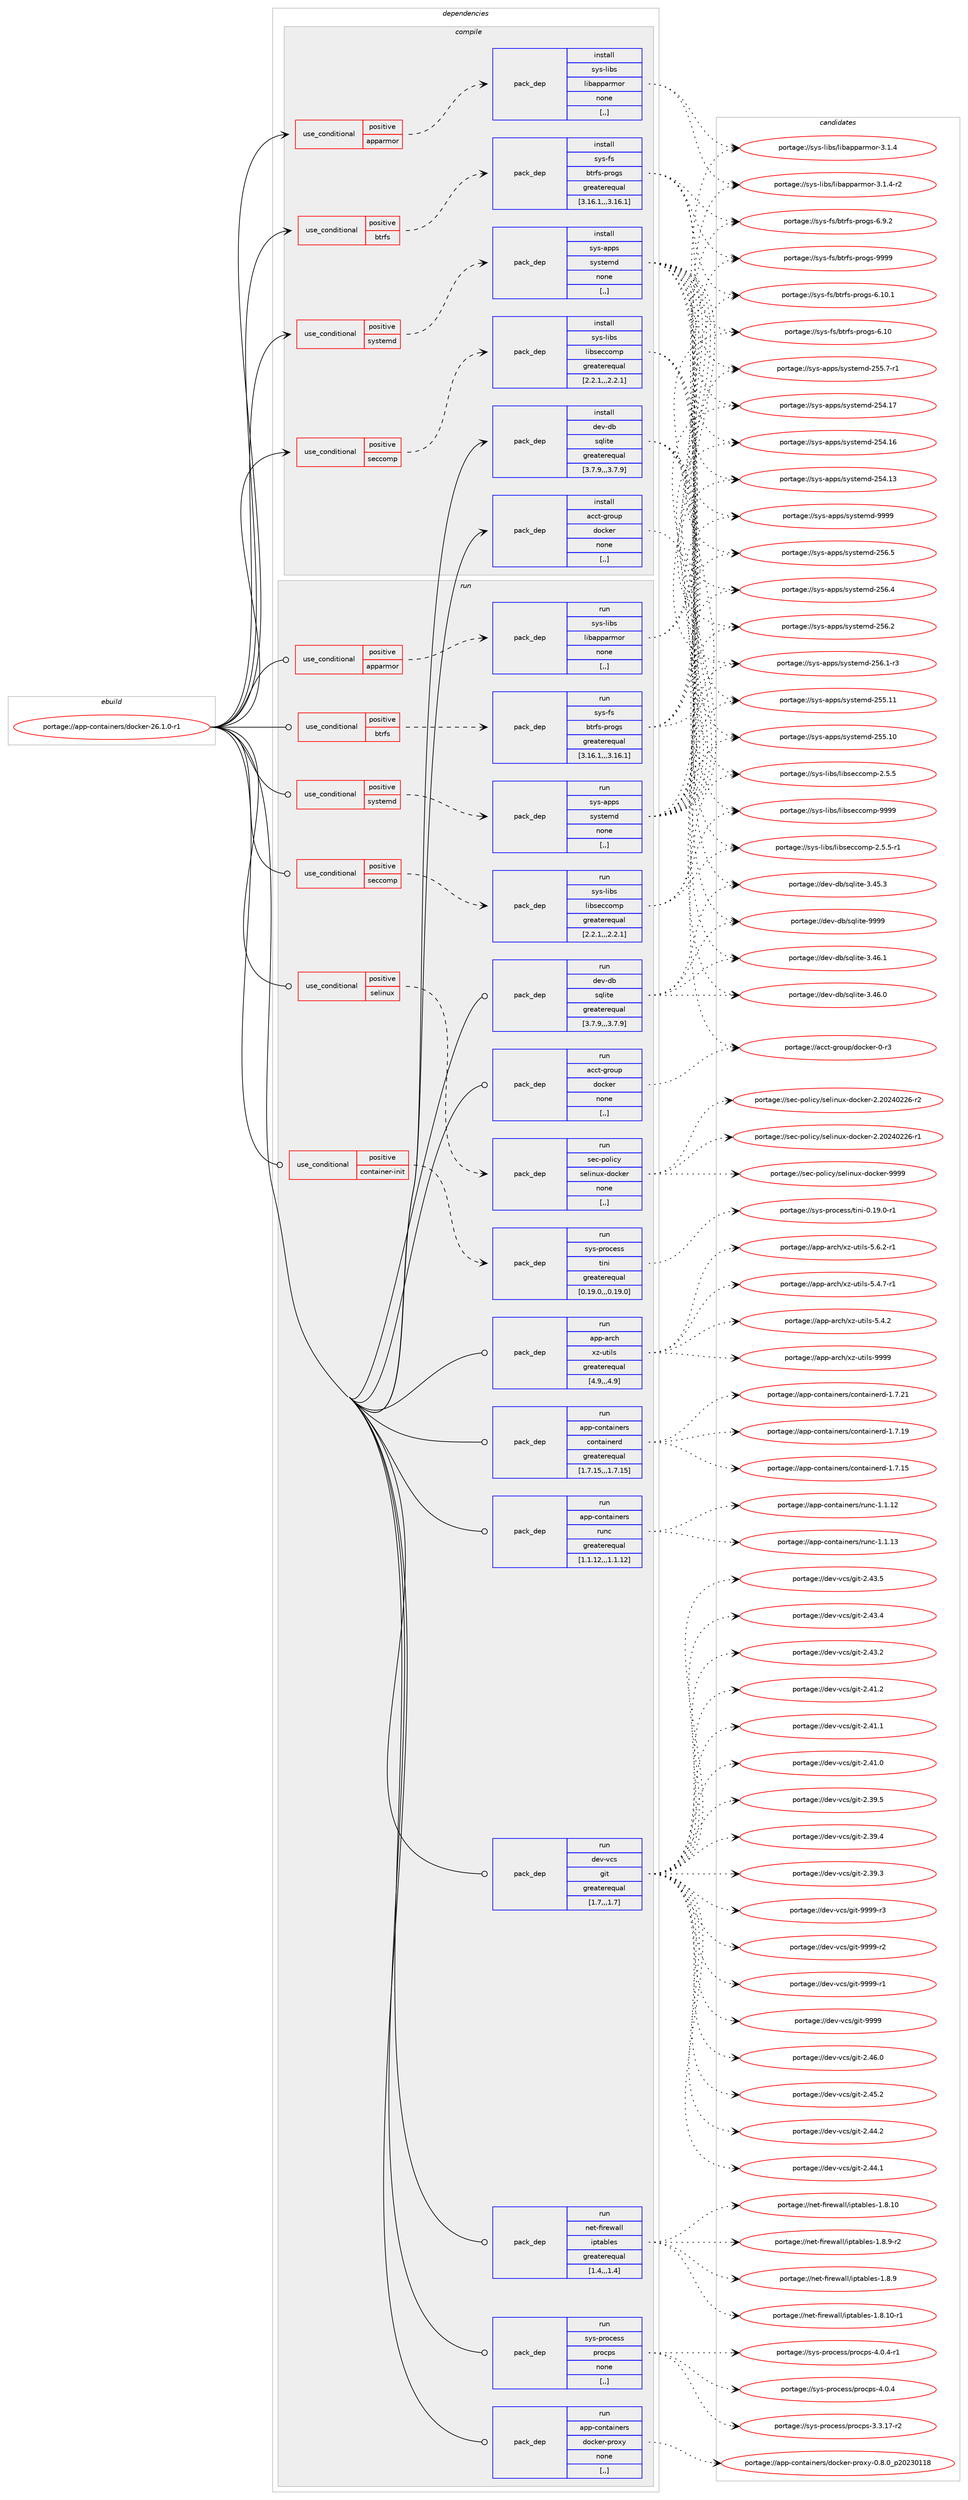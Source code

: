 digraph prolog {

# *************
# Graph options
# *************

newrank=true;
concentrate=true;
compound=true;
graph [rankdir=LR,fontname=Helvetica,fontsize=10,ranksep=1.5];#, ranksep=2.5, nodesep=0.2];
edge  [arrowhead=vee];
node  [fontname=Helvetica,fontsize=10];

# **********
# The ebuild
# **********

subgraph cluster_leftcol {
color=gray;
label=<<i>ebuild</i>>;
id [label="portage://app-containers/docker-26.1.0-r1", color=red, width=4, href="../app-containers/docker-26.1.0-r1.svg"];
}

# ****************
# The dependencies
# ****************

subgraph cluster_midcol {
color=gray;
label=<<i>dependencies</i>>;
subgraph cluster_compile {
fillcolor="#eeeeee";
style=filled;
label=<<i>compile</i>>;
subgraph cond132952 {
dependency505159 [label=<<TABLE BORDER="0" CELLBORDER="1" CELLSPACING="0" CELLPADDING="4"><TR><TD ROWSPAN="3" CELLPADDING="10">use_conditional</TD></TR><TR><TD>positive</TD></TR><TR><TD>apparmor</TD></TR></TABLE>>, shape=none, color=red];
subgraph pack368545 {
dependency505160 [label=<<TABLE BORDER="0" CELLBORDER="1" CELLSPACING="0" CELLPADDING="4" WIDTH="220"><TR><TD ROWSPAN="6" CELLPADDING="30">pack_dep</TD></TR><TR><TD WIDTH="110">install</TD></TR><TR><TD>sys-libs</TD></TR><TR><TD>libapparmor</TD></TR><TR><TD>none</TD></TR><TR><TD>[,,]</TD></TR></TABLE>>, shape=none, color=blue];
}
dependency505159:e -> dependency505160:w [weight=20,style="dashed",arrowhead="vee"];
}
id:e -> dependency505159:w [weight=20,style="solid",arrowhead="vee"];
subgraph cond132953 {
dependency505161 [label=<<TABLE BORDER="0" CELLBORDER="1" CELLSPACING="0" CELLPADDING="4"><TR><TD ROWSPAN="3" CELLPADDING="10">use_conditional</TD></TR><TR><TD>positive</TD></TR><TR><TD>btrfs</TD></TR></TABLE>>, shape=none, color=red];
subgraph pack368546 {
dependency505162 [label=<<TABLE BORDER="0" CELLBORDER="1" CELLSPACING="0" CELLPADDING="4" WIDTH="220"><TR><TD ROWSPAN="6" CELLPADDING="30">pack_dep</TD></TR><TR><TD WIDTH="110">install</TD></TR><TR><TD>sys-fs</TD></TR><TR><TD>btrfs-progs</TD></TR><TR><TD>greaterequal</TD></TR><TR><TD>[3.16.1,,,3.16.1]</TD></TR></TABLE>>, shape=none, color=blue];
}
dependency505161:e -> dependency505162:w [weight=20,style="dashed",arrowhead="vee"];
}
id:e -> dependency505161:w [weight=20,style="solid",arrowhead="vee"];
subgraph cond132954 {
dependency505163 [label=<<TABLE BORDER="0" CELLBORDER="1" CELLSPACING="0" CELLPADDING="4"><TR><TD ROWSPAN="3" CELLPADDING="10">use_conditional</TD></TR><TR><TD>positive</TD></TR><TR><TD>seccomp</TD></TR></TABLE>>, shape=none, color=red];
subgraph pack368547 {
dependency505164 [label=<<TABLE BORDER="0" CELLBORDER="1" CELLSPACING="0" CELLPADDING="4" WIDTH="220"><TR><TD ROWSPAN="6" CELLPADDING="30">pack_dep</TD></TR><TR><TD WIDTH="110">install</TD></TR><TR><TD>sys-libs</TD></TR><TR><TD>libseccomp</TD></TR><TR><TD>greaterequal</TD></TR><TR><TD>[2.2.1,,,2.2.1]</TD></TR></TABLE>>, shape=none, color=blue];
}
dependency505163:e -> dependency505164:w [weight=20,style="dashed",arrowhead="vee"];
}
id:e -> dependency505163:w [weight=20,style="solid",arrowhead="vee"];
subgraph cond132955 {
dependency505165 [label=<<TABLE BORDER="0" CELLBORDER="1" CELLSPACING="0" CELLPADDING="4"><TR><TD ROWSPAN="3" CELLPADDING="10">use_conditional</TD></TR><TR><TD>positive</TD></TR><TR><TD>systemd</TD></TR></TABLE>>, shape=none, color=red];
subgraph pack368548 {
dependency505166 [label=<<TABLE BORDER="0" CELLBORDER="1" CELLSPACING="0" CELLPADDING="4" WIDTH="220"><TR><TD ROWSPAN="6" CELLPADDING="30">pack_dep</TD></TR><TR><TD WIDTH="110">install</TD></TR><TR><TD>sys-apps</TD></TR><TR><TD>systemd</TD></TR><TR><TD>none</TD></TR><TR><TD>[,,]</TD></TR></TABLE>>, shape=none, color=blue];
}
dependency505165:e -> dependency505166:w [weight=20,style="dashed",arrowhead="vee"];
}
id:e -> dependency505165:w [weight=20,style="solid",arrowhead="vee"];
subgraph pack368549 {
dependency505167 [label=<<TABLE BORDER="0" CELLBORDER="1" CELLSPACING="0" CELLPADDING="4" WIDTH="220"><TR><TD ROWSPAN="6" CELLPADDING="30">pack_dep</TD></TR><TR><TD WIDTH="110">install</TD></TR><TR><TD>acct-group</TD></TR><TR><TD>docker</TD></TR><TR><TD>none</TD></TR><TR><TD>[,,]</TD></TR></TABLE>>, shape=none, color=blue];
}
id:e -> dependency505167:w [weight=20,style="solid",arrowhead="vee"];
subgraph pack368550 {
dependency505168 [label=<<TABLE BORDER="0" CELLBORDER="1" CELLSPACING="0" CELLPADDING="4" WIDTH="220"><TR><TD ROWSPAN="6" CELLPADDING="30">pack_dep</TD></TR><TR><TD WIDTH="110">install</TD></TR><TR><TD>dev-db</TD></TR><TR><TD>sqlite</TD></TR><TR><TD>greaterequal</TD></TR><TR><TD>[3.7.9,,,3.7.9]</TD></TR></TABLE>>, shape=none, color=blue];
}
id:e -> dependency505168:w [weight=20,style="solid",arrowhead="vee"];
}
subgraph cluster_compileandrun {
fillcolor="#eeeeee";
style=filled;
label=<<i>compile and run</i>>;
}
subgraph cluster_run {
fillcolor="#eeeeee";
style=filled;
label=<<i>run</i>>;
subgraph cond132956 {
dependency505169 [label=<<TABLE BORDER="0" CELLBORDER="1" CELLSPACING="0" CELLPADDING="4"><TR><TD ROWSPAN="3" CELLPADDING="10">use_conditional</TD></TR><TR><TD>positive</TD></TR><TR><TD>apparmor</TD></TR></TABLE>>, shape=none, color=red];
subgraph pack368551 {
dependency505170 [label=<<TABLE BORDER="0" CELLBORDER="1" CELLSPACING="0" CELLPADDING="4" WIDTH="220"><TR><TD ROWSPAN="6" CELLPADDING="30">pack_dep</TD></TR><TR><TD WIDTH="110">run</TD></TR><TR><TD>sys-libs</TD></TR><TR><TD>libapparmor</TD></TR><TR><TD>none</TD></TR><TR><TD>[,,]</TD></TR></TABLE>>, shape=none, color=blue];
}
dependency505169:e -> dependency505170:w [weight=20,style="dashed",arrowhead="vee"];
}
id:e -> dependency505169:w [weight=20,style="solid",arrowhead="odot"];
subgraph cond132957 {
dependency505171 [label=<<TABLE BORDER="0" CELLBORDER="1" CELLSPACING="0" CELLPADDING="4"><TR><TD ROWSPAN="3" CELLPADDING="10">use_conditional</TD></TR><TR><TD>positive</TD></TR><TR><TD>btrfs</TD></TR></TABLE>>, shape=none, color=red];
subgraph pack368552 {
dependency505172 [label=<<TABLE BORDER="0" CELLBORDER="1" CELLSPACING="0" CELLPADDING="4" WIDTH="220"><TR><TD ROWSPAN="6" CELLPADDING="30">pack_dep</TD></TR><TR><TD WIDTH="110">run</TD></TR><TR><TD>sys-fs</TD></TR><TR><TD>btrfs-progs</TD></TR><TR><TD>greaterequal</TD></TR><TR><TD>[3.16.1,,,3.16.1]</TD></TR></TABLE>>, shape=none, color=blue];
}
dependency505171:e -> dependency505172:w [weight=20,style="dashed",arrowhead="vee"];
}
id:e -> dependency505171:w [weight=20,style="solid",arrowhead="odot"];
subgraph cond132958 {
dependency505173 [label=<<TABLE BORDER="0" CELLBORDER="1" CELLSPACING="0" CELLPADDING="4"><TR><TD ROWSPAN="3" CELLPADDING="10">use_conditional</TD></TR><TR><TD>positive</TD></TR><TR><TD>container-init</TD></TR></TABLE>>, shape=none, color=red];
subgraph pack368553 {
dependency505174 [label=<<TABLE BORDER="0" CELLBORDER="1" CELLSPACING="0" CELLPADDING="4" WIDTH="220"><TR><TD ROWSPAN="6" CELLPADDING="30">pack_dep</TD></TR><TR><TD WIDTH="110">run</TD></TR><TR><TD>sys-process</TD></TR><TR><TD>tini</TD></TR><TR><TD>greaterequal</TD></TR><TR><TD>[0.19.0,,,0.19.0]</TD></TR></TABLE>>, shape=none, color=blue];
}
dependency505173:e -> dependency505174:w [weight=20,style="dashed",arrowhead="vee"];
}
id:e -> dependency505173:w [weight=20,style="solid",arrowhead="odot"];
subgraph cond132959 {
dependency505175 [label=<<TABLE BORDER="0" CELLBORDER="1" CELLSPACING="0" CELLPADDING="4"><TR><TD ROWSPAN="3" CELLPADDING="10">use_conditional</TD></TR><TR><TD>positive</TD></TR><TR><TD>seccomp</TD></TR></TABLE>>, shape=none, color=red];
subgraph pack368554 {
dependency505176 [label=<<TABLE BORDER="0" CELLBORDER="1" CELLSPACING="0" CELLPADDING="4" WIDTH="220"><TR><TD ROWSPAN="6" CELLPADDING="30">pack_dep</TD></TR><TR><TD WIDTH="110">run</TD></TR><TR><TD>sys-libs</TD></TR><TR><TD>libseccomp</TD></TR><TR><TD>greaterequal</TD></TR><TR><TD>[2.2.1,,,2.2.1]</TD></TR></TABLE>>, shape=none, color=blue];
}
dependency505175:e -> dependency505176:w [weight=20,style="dashed",arrowhead="vee"];
}
id:e -> dependency505175:w [weight=20,style="solid",arrowhead="odot"];
subgraph cond132960 {
dependency505177 [label=<<TABLE BORDER="0" CELLBORDER="1" CELLSPACING="0" CELLPADDING="4"><TR><TD ROWSPAN="3" CELLPADDING="10">use_conditional</TD></TR><TR><TD>positive</TD></TR><TR><TD>selinux</TD></TR></TABLE>>, shape=none, color=red];
subgraph pack368555 {
dependency505178 [label=<<TABLE BORDER="0" CELLBORDER="1" CELLSPACING="0" CELLPADDING="4" WIDTH="220"><TR><TD ROWSPAN="6" CELLPADDING="30">pack_dep</TD></TR><TR><TD WIDTH="110">run</TD></TR><TR><TD>sec-policy</TD></TR><TR><TD>selinux-docker</TD></TR><TR><TD>none</TD></TR><TR><TD>[,,]</TD></TR></TABLE>>, shape=none, color=blue];
}
dependency505177:e -> dependency505178:w [weight=20,style="dashed",arrowhead="vee"];
}
id:e -> dependency505177:w [weight=20,style="solid",arrowhead="odot"];
subgraph cond132961 {
dependency505179 [label=<<TABLE BORDER="0" CELLBORDER="1" CELLSPACING="0" CELLPADDING="4"><TR><TD ROWSPAN="3" CELLPADDING="10">use_conditional</TD></TR><TR><TD>positive</TD></TR><TR><TD>systemd</TD></TR></TABLE>>, shape=none, color=red];
subgraph pack368556 {
dependency505180 [label=<<TABLE BORDER="0" CELLBORDER="1" CELLSPACING="0" CELLPADDING="4" WIDTH="220"><TR><TD ROWSPAN="6" CELLPADDING="30">pack_dep</TD></TR><TR><TD WIDTH="110">run</TD></TR><TR><TD>sys-apps</TD></TR><TR><TD>systemd</TD></TR><TR><TD>none</TD></TR><TR><TD>[,,]</TD></TR></TABLE>>, shape=none, color=blue];
}
dependency505179:e -> dependency505180:w [weight=20,style="dashed",arrowhead="vee"];
}
id:e -> dependency505179:w [weight=20,style="solid",arrowhead="odot"];
subgraph pack368557 {
dependency505181 [label=<<TABLE BORDER="0" CELLBORDER="1" CELLSPACING="0" CELLPADDING="4" WIDTH="220"><TR><TD ROWSPAN="6" CELLPADDING="30">pack_dep</TD></TR><TR><TD WIDTH="110">run</TD></TR><TR><TD>acct-group</TD></TR><TR><TD>docker</TD></TR><TR><TD>none</TD></TR><TR><TD>[,,]</TD></TR></TABLE>>, shape=none, color=blue];
}
id:e -> dependency505181:w [weight=20,style="solid",arrowhead="odot"];
subgraph pack368558 {
dependency505182 [label=<<TABLE BORDER="0" CELLBORDER="1" CELLSPACING="0" CELLPADDING="4" WIDTH="220"><TR><TD ROWSPAN="6" CELLPADDING="30">pack_dep</TD></TR><TR><TD WIDTH="110">run</TD></TR><TR><TD>app-arch</TD></TR><TR><TD>xz-utils</TD></TR><TR><TD>greaterequal</TD></TR><TR><TD>[4.9,,,4.9]</TD></TR></TABLE>>, shape=none, color=blue];
}
id:e -> dependency505182:w [weight=20,style="solid",arrowhead="odot"];
subgraph pack368559 {
dependency505183 [label=<<TABLE BORDER="0" CELLBORDER="1" CELLSPACING="0" CELLPADDING="4" WIDTH="220"><TR><TD ROWSPAN="6" CELLPADDING="30">pack_dep</TD></TR><TR><TD WIDTH="110">run</TD></TR><TR><TD>app-containers</TD></TR><TR><TD>containerd</TD></TR><TR><TD>greaterequal</TD></TR><TR><TD>[1.7.15,,,1.7.15]</TD></TR></TABLE>>, shape=none, color=blue];
}
id:e -> dependency505183:w [weight=20,style="solid",arrowhead="odot"];
subgraph pack368560 {
dependency505184 [label=<<TABLE BORDER="0" CELLBORDER="1" CELLSPACING="0" CELLPADDING="4" WIDTH="220"><TR><TD ROWSPAN="6" CELLPADDING="30">pack_dep</TD></TR><TR><TD WIDTH="110">run</TD></TR><TR><TD>app-containers</TD></TR><TR><TD>runc</TD></TR><TR><TD>greaterequal</TD></TR><TR><TD>[1.1.12,,,1.1.12]</TD></TR></TABLE>>, shape=none, color=blue];
}
id:e -> dependency505184:w [weight=20,style="solid",arrowhead="odot"];
subgraph pack368561 {
dependency505185 [label=<<TABLE BORDER="0" CELLBORDER="1" CELLSPACING="0" CELLPADDING="4" WIDTH="220"><TR><TD ROWSPAN="6" CELLPADDING="30">pack_dep</TD></TR><TR><TD WIDTH="110">run</TD></TR><TR><TD>dev-db</TD></TR><TR><TD>sqlite</TD></TR><TR><TD>greaterequal</TD></TR><TR><TD>[3.7.9,,,3.7.9]</TD></TR></TABLE>>, shape=none, color=blue];
}
id:e -> dependency505185:w [weight=20,style="solid",arrowhead="odot"];
subgraph pack368562 {
dependency505186 [label=<<TABLE BORDER="0" CELLBORDER="1" CELLSPACING="0" CELLPADDING="4" WIDTH="220"><TR><TD ROWSPAN="6" CELLPADDING="30">pack_dep</TD></TR><TR><TD WIDTH="110">run</TD></TR><TR><TD>dev-vcs</TD></TR><TR><TD>git</TD></TR><TR><TD>greaterequal</TD></TR><TR><TD>[1.7,,,1.7]</TD></TR></TABLE>>, shape=none, color=blue];
}
id:e -> dependency505186:w [weight=20,style="solid",arrowhead="odot"];
subgraph pack368563 {
dependency505187 [label=<<TABLE BORDER="0" CELLBORDER="1" CELLSPACING="0" CELLPADDING="4" WIDTH="220"><TR><TD ROWSPAN="6" CELLPADDING="30">pack_dep</TD></TR><TR><TD WIDTH="110">run</TD></TR><TR><TD>net-firewall</TD></TR><TR><TD>iptables</TD></TR><TR><TD>greaterequal</TD></TR><TR><TD>[1.4,,,1.4]</TD></TR></TABLE>>, shape=none, color=blue];
}
id:e -> dependency505187:w [weight=20,style="solid",arrowhead="odot"];
subgraph pack368564 {
dependency505188 [label=<<TABLE BORDER="0" CELLBORDER="1" CELLSPACING="0" CELLPADDING="4" WIDTH="220"><TR><TD ROWSPAN="6" CELLPADDING="30">pack_dep</TD></TR><TR><TD WIDTH="110">run</TD></TR><TR><TD>sys-process</TD></TR><TR><TD>procps</TD></TR><TR><TD>none</TD></TR><TR><TD>[,,]</TD></TR></TABLE>>, shape=none, color=blue];
}
id:e -> dependency505188:w [weight=20,style="solid",arrowhead="odot"];
subgraph pack368565 {
dependency505189 [label=<<TABLE BORDER="0" CELLBORDER="1" CELLSPACING="0" CELLPADDING="4" WIDTH="220"><TR><TD ROWSPAN="6" CELLPADDING="30">pack_dep</TD></TR><TR><TD WIDTH="110">run</TD></TR><TR><TD>app-containers</TD></TR><TR><TD>docker-proxy</TD></TR><TR><TD>none</TD></TR><TR><TD>[,,]</TD></TR></TABLE>>, shape=none, color=blue];
}
id:e -> dependency505189:w [weight=20,style="solid",arrowhead="odot"];
}
}

# **************
# The candidates
# **************

subgraph cluster_choices {
rank=same;
color=gray;
label=<<i>candidates</i>>;

subgraph choice368545 {
color=black;
nodesep=1;
choice1151211154510810598115471081059897112112971141091111144551464946524511450 [label="portage://sys-libs/libapparmor-3.1.4-r2", color=red, width=4,href="../sys-libs/libapparmor-3.1.4-r2.svg"];
choice115121115451081059811547108105989711211297114109111114455146494652 [label="portage://sys-libs/libapparmor-3.1.4", color=red, width=4,href="../sys-libs/libapparmor-3.1.4.svg"];
dependency505160:e -> choice1151211154510810598115471081059897112112971141091111144551464946524511450:w [style=dotted,weight="100"];
dependency505160:e -> choice115121115451081059811547108105989711211297114109111114455146494652:w [style=dotted,weight="100"];
}
subgraph choice368546 {
color=black;
nodesep=1;
choice115121115451021154798116114102115451121141111031154557575757 [label="portage://sys-fs/btrfs-progs-9999", color=red, width=4,href="../sys-fs/btrfs-progs-9999.svg"];
choice1151211154510211547981161141021154511211411110311545544649484649 [label="portage://sys-fs/btrfs-progs-6.10.1", color=red, width=4,href="../sys-fs/btrfs-progs-6.10.1.svg"];
choice115121115451021154798116114102115451121141111031154554464948 [label="portage://sys-fs/btrfs-progs-6.10", color=red, width=4,href="../sys-fs/btrfs-progs-6.10.svg"];
choice11512111545102115479811611410211545112114111103115455446574650 [label="portage://sys-fs/btrfs-progs-6.9.2", color=red, width=4,href="../sys-fs/btrfs-progs-6.9.2.svg"];
dependency505162:e -> choice115121115451021154798116114102115451121141111031154557575757:w [style=dotted,weight="100"];
dependency505162:e -> choice1151211154510211547981161141021154511211411110311545544649484649:w [style=dotted,weight="100"];
dependency505162:e -> choice115121115451021154798116114102115451121141111031154554464948:w [style=dotted,weight="100"];
dependency505162:e -> choice11512111545102115479811611410211545112114111103115455446574650:w [style=dotted,weight="100"];
}
subgraph choice368547 {
color=black;
nodesep=1;
choice1151211154510810598115471081059811510199991111091124557575757 [label="portage://sys-libs/libseccomp-9999", color=red, width=4,href="../sys-libs/libseccomp-9999.svg"];
choice1151211154510810598115471081059811510199991111091124550465346534511449 [label="portage://sys-libs/libseccomp-2.5.5-r1", color=red, width=4,href="../sys-libs/libseccomp-2.5.5-r1.svg"];
choice115121115451081059811547108105981151019999111109112455046534653 [label="portage://sys-libs/libseccomp-2.5.5", color=red, width=4,href="../sys-libs/libseccomp-2.5.5.svg"];
dependency505164:e -> choice1151211154510810598115471081059811510199991111091124557575757:w [style=dotted,weight="100"];
dependency505164:e -> choice1151211154510810598115471081059811510199991111091124550465346534511449:w [style=dotted,weight="100"];
dependency505164:e -> choice115121115451081059811547108105981151019999111109112455046534653:w [style=dotted,weight="100"];
}
subgraph choice368548 {
color=black;
nodesep=1;
choice1151211154597112112115471151211151161011091004557575757 [label="portage://sys-apps/systemd-9999", color=red, width=4,href="../sys-apps/systemd-9999.svg"];
choice115121115459711211211547115121115116101109100455053544653 [label="portage://sys-apps/systemd-256.5", color=red, width=4,href="../sys-apps/systemd-256.5.svg"];
choice115121115459711211211547115121115116101109100455053544652 [label="portage://sys-apps/systemd-256.4", color=red, width=4,href="../sys-apps/systemd-256.4.svg"];
choice115121115459711211211547115121115116101109100455053544650 [label="portage://sys-apps/systemd-256.2", color=red, width=4,href="../sys-apps/systemd-256.2.svg"];
choice1151211154597112112115471151211151161011091004550535446494511451 [label="portage://sys-apps/systemd-256.1-r3", color=red, width=4,href="../sys-apps/systemd-256.1-r3.svg"];
choice11512111545971121121154711512111511610110910045505353464949 [label="portage://sys-apps/systemd-255.11", color=red, width=4,href="../sys-apps/systemd-255.11.svg"];
choice11512111545971121121154711512111511610110910045505353464948 [label="portage://sys-apps/systemd-255.10", color=red, width=4,href="../sys-apps/systemd-255.10.svg"];
choice1151211154597112112115471151211151161011091004550535346554511449 [label="portage://sys-apps/systemd-255.7-r1", color=red, width=4,href="../sys-apps/systemd-255.7-r1.svg"];
choice11512111545971121121154711512111511610110910045505352464955 [label="portage://sys-apps/systemd-254.17", color=red, width=4,href="../sys-apps/systemd-254.17.svg"];
choice11512111545971121121154711512111511610110910045505352464954 [label="portage://sys-apps/systemd-254.16", color=red, width=4,href="../sys-apps/systemd-254.16.svg"];
choice11512111545971121121154711512111511610110910045505352464951 [label="portage://sys-apps/systemd-254.13", color=red, width=4,href="../sys-apps/systemd-254.13.svg"];
dependency505166:e -> choice1151211154597112112115471151211151161011091004557575757:w [style=dotted,weight="100"];
dependency505166:e -> choice115121115459711211211547115121115116101109100455053544653:w [style=dotted,weight="100"];
dependency505166:e -> choice115121115459711211211547115121115116101109100455053544652:w [style=dotted,weight="100"];
dependency505166:e -> choice115121115459711211211547115121115116101109100455053544650:w [style=dotted,weight="100"];
dependency505166:e -> choice1151211154597112112115471151211151161011091004550535446494511451:w [style=dotted,weight="100"];
dependency505166:e -> choice11512111545971121121154711512111511610110910045505353464949:w [style=dotted,weight="100"];
dependency505166:e -> choice11512111545971121121154711512111511610110910045505353464948:w [style=dotted,weight="100"];
dependency505166:e -> choice1151211154597112112115471151211151161011091004550535346554511449:w [style=dotted,weight="100"];
dependency505166:e -> choice11512111545971121121154711512111511610110910045505352464955:w [style=dotted,weight="100"];
dependency505166:e -> choice11512111545971121121154711512111511610110910045505352464954:w [style=dotted,weight="100"];
dependency505166:e -> choice11512111545971121121154711512111511610110910045505352464951:w [style=dotted,weight="100"];
}
subgraph choice368549 {
color=black;
nodesep=1;
choice97999911645103114111117112471001119910710111445484511451 [label="portage://acct-group/docker-0-r3", color=red, width=4,href="../acct-group/docker-0-r3.svg"];
dependency505167:e -> choice97999911645103114111117112471001119910710111445484511451:w [style=dotted,weight="100"];
}
subgraph choice368550 {
color=black;
nodesep=1;
choice1001011184510098471151131081051161014557575757 [label="portage://dev-db/sqlite-9999", color=red, width=4,href="../dev-db/sqlite-9999.svg"];
choice10010111845100984711511310810511610145514652544649 [label="portage://dev-db/sqlite-3.46.1", color=red, width=4,href="../dev-db/sqlite-3.46.1.svg"];
choice10010111845100984711511310810511610145514652544648 [label="portage://dev-db/sqlite-3.46.0", color=red, width=4,href="../dev-db/sqlite-3.46.0.svg"];
choice10010111845100984711511310810511610145514652534651 [label="portage://dev-db/sqlite-3.45.3", color=red, width=4,href="../dev-db/sqlite-3.45.3.svg"];
dependency505168:e -> choice1001011184510098471151131081051161014557575757:w [style=dotted,weight="100"];
dependency505168:e -> choice10010111845100984711511310810511610145514652544649:w [style=dotted,weight="100"];
dependency505168:e -> choice10010111845100984711511310810511610145514652544648:w [style=dotted,weight="100"];
dependency505168:e -> choice10010111845100984711511310810511610145514652534651:w [style=dotted,weight="100"];
}
subgraph choice368551 {
color=black;
nodesep=1;
choice1151211154510810598115471081059897112112971141091111144551464946524511450 [label="portage://sys-libs/libapparmor-3.1.4-r2", color=red, width=4,href="../sys-libs/libapparmor-3.1.4-r2.svg"];
choice115121115451081059811547108105989711211297114109111114455146494652 [label="portage://sys-libs/libapparmor-3.1.4", color=red, width=4,href="../sys-libs/libapparmor-3.1.4.svg"];
dependency505170:e -> choice1151211154510810598115471081059897112112971141091111144551464946524511450:w [style=dotted,weight="100"];
dependency505170:e -> choice115121115451081059811547108105989711211297114109111114455146494652:w [style=dotted,weight="100"];
}
subgraph choice368552 {
color=black;
nodesep=1;
choice115121115451021154798116114102115451121141111031154557575757 [label="portage://sys-fs/btrfs-progs-9999", color=red, width=4,href="../sys-fs/btrfs-progs-9999.svg"];
choice1151211154510211547981161141021154511211411110311545544649484649 [label="portage://sys-fs/btrfs-progs-6.10.1", color=red, width=4,href="../sys-fs/btrfs-progs-6.10.1.svg"];
choice115121115451021154798116114102115451121141111031154554464948 [label="portage://sys-fs/btrfs-progs-6.10", color=red, width=4,href="../sys-fs/btrfs-progs-6.10.svg"];
choice11512111545102115479811611410211545112114111103115455446574650 [label="portage://sys-fs/btrfs-progs-6.9.2", color=red, width=4,href="../sys-fs/btrfs-progs-6.9.2.svg"];
dependency505172:e -> choice115121115451021154798116114102115451121141111031154557575757:w [style=dotted,weight="100"];
dependency505172:e -> choice1151211154510211547981161141021154511211411110311545544649484649:w [style=dotted,weight="100"];
dependency505172:e -> choice115121115451021154798116114102115451121141111031154554464948:w [style=dotted,weight="100"];
dependency505172:e -> choice11512111545102115479811611410211545112114111103115455446574650:w [style=dotted,weight="100"];
}
subgraph choice368553 {
color=black;
nodesep=1;
choice115121115451121141119910111511547116105110105454846495746484511449 [label="portage://sys-process/tini-0.19.0-r1", color=red, width=4,href="../sys-process/tini-0.19.0-r1.svg"];
dependency505174:e -> choice115121115451121141119910111511547116105110105454846495746484511449:w [style=dotted,weight="100"];
}
subgraph choice368554 {
color=black;
nodesep=1;
choice1151211154510810598115471081059811510199991111091124557575757 [label="portage://sys-libs/libseccomp-9999", color=red, width=4,href="../sys-libs/libseccomp-9999.svg"];
choice1151211154510810598115471081059811510199991111091124550465346534511449 [label="portage://sys-libs/libseccomp-2.5.5-r1", color=red, width=4,href="../sys-libs/libseccomp-2.5.5-r1.svg"];
choice115121115451081059811547108105981151019999111109112455046534653 [label="portage://sys-libs/libseccomp-2.5.5", color=red, width=4,href="../sys-libs/libseccomp-2.5.5.svg"];
dependency505176:e -> choice1151211154510810598115471081059811510199991111091124557575757:w [style=dotted,weight="100"];
dependency505176:e -> choice1151211154510810598115471081059811510199991111091124550465346534511449:w [style=dotted,weight="100"];
dependency505176:e -> choice115121115451081059811547108105981151019999111109112455046534653:w [style=dotted,weight="100"];
}
subgraph choice368555 {
color=black;
nodesep=1;
choice1151019945112111108105991214711510110810511011712045100111991071011144557575757 [label="portage://sec-policy/selinux-docker-9999", color=red, width=4,href="../sec-policy/selinux-docker-9999.svg"];
choice11510199451121111081059912147115101108105110117120451001119910710111445504650485052485050544511450 [label="portage://sec-policy/selinux-docker-2.20240226-r2", color=red, width=4,href="../sec-policy/selinux-docker-2.20240226-r2.svg"];
choice11510199451121111081059912147115101108105110117120451001119910710111445504650485052485050544511449 [label="portage://sec-policy/selinux-docker-2.20240226-r1", color=red, width=4,href="../sec-policy/selinux-docker-2.20240226-r1.svg"];
dependency505178:e -> choice1151019945112111108105991214711510110810511011712045100111991071011144557575757:w [style=dotted,weight="100"];
dependency505178:e -> choice11510199451121111081059912147115101108105110117120451001119910710111445504650485052485050544511450:w [style=dotted,weight="100"];
dependency505178:e -> choice11510199451121111081059912147115101108105110117120451001119910710111445504650485052485050544511449:w [style=dotted,weight="100"];
}
subgraph choice368556 {
color=black;
nodesep=1;
choice1151211154597112112115471151211151161011091004557575757 [label="portage://sys-apps/systemd-9999", color=red, width=4,href="../sys-apps/systemd-9999.svg"];
choice115121115459711211211547115121115116101109100455053544653 [label="portage://sys-apps/systemd-256.5", color=red, width=4,href="../sys-apps/systemd-256.5.svg"];
choice115121115459711211211547115121115116101109100455053544652 [label="portage://sys-apps/systemd-256.4", color=red, width=4,href="../sys-apps/systemd-256.4.svg"];
choice115121115459711211211547115121115116101109100455053544650 [label="portage://sys-apps/systemd-256.2", color=red, width=4,href="../sys-apps/systemd-256.2.svg"];
choice1151211154597112112115471151211151161011091004550535446494511451 [label="portage://sys-apps/systemd-256.1-r3", color=red, width=4,href="../sys-apps/systemd-256.1-r3.svg"];
choice11512111545971121121154711512111511610110910045505353464949 [label="portage://sys-apps/systemd-255.11", color=red, width=4,href="../sys-apps/systemd-255.11.svg"];
choice11512111545971121121154711512111511610110910045505353464948 [label="portage://sys-apps/systemd-255.10", color=red, width=4,href="../sys-apps/systemd-255.10.svg"];
choice1151211154597112112115471151211151161011091004550535346554511449 [label="portage://sys-apps/systemd-255.7-r1", color=red, width=4,href="../sys-apps/systemd-255.7-r1.svg"];
choice11512111545971121121154711512111511610110910045505352464955 [label="portage://sys-apps/systemd-254.17", color=red, width=4,href="../sys-apps/systemd-254.17.svg"];
choice11512111545971121121154711512111511610110910045505352464954 [label="portage://sys-apps/systemd-254.16", color=red, width=4,href="../sys-apps/systemd-254.16.svg"];
choice11512111545971121121154711512111511610110910045505352464951 [label="portage://sys-apps/systemd-254.13", color=red, width=4,href="../sys-apps/systemd-254.13.svg"];
dependency505180:e -> choice1151211154597112112115471151211151161011091004557575757:w [style=dotted,weight="100"];
dependency505180:e -> choice115121115459711211211547115121115116101109100455053544653:w [style=dotted,weight="100"];
dependency505180:e -> choice115121115459711211211547115121115116101109100455053544652:w [style=dotted,weight="100"];
dependency505180:e -> choice115121115459711211211547115121115116101109100455053544650:w [style=dotted,weight="100"];
dependency505180:e -> choice1151211154597112112115471151211151161011091004550535446494511451:w [style=dotted,weight="100"];
dependency505180:e -> choice11512111545971121121154711512111511610110910045505353464949:w [style=dotted,weight="100"];
dependency505180:e -> choice11512111545971121121154711512111511610110910045505353464948:w [style=dotted,weight="100"];
dependency505180:e -> choice1151211154597112112115471151211151161011091004550535346554511449:w [style=dotted,weight="100"];
dependency505180:e -> choice11512111545971121121154711512111511610110910045505352464955:w [style=dotted,weight="100"];
dependency505180:e -> choice11512111545971121121154711512111511610110910045505352464954:w [style=dotted,weight="100"];
dependency505180:e -> choice11512111545971121121154711512111511610110910045505352464951:w [style=dotted,weight="100"];
}
subgraph choice368557 {
color=black;
nodesep=1;
choice97999911645103114111117112471001119910710111445484511451 [label="portage://acct-group/docker-0-r3", color=red, width=4,href="../acct-group/docker-0-r3.svg"];
dependency505181:e -> choice97999911645103114111117112471001119910710111445484511451:w [style=dotted,weight="100"];
}
subgraph choice368558 {
color=black;
nodesep=1;
choice9711211245971149910447120122451171161051081154557575757 [label="portage://app-arch/xz-utils-9999", color=red, width=4,href="../app-arch/xz-utils-9999.svg"];
choice9711211245971149910447120122451171161051081154553465446504511449 [label="portage://app-arch/xz-utils-5.6.2-r1", color=red, width=4,href="../app-arch/xz-utils-5.6.2-r1.svg"];
choice9711211245971149910447120122451171161051081154553465246554511449 [label="portage://app-arch/xz-utils-5.4.7-r1", color=red, width=4,href="../app-arch/xz-utils-5.4.7-r1.svg"];
choice971121124597114991044712012245117116105108115455346524650 [label="portage://app-arch/xz-utils-5.4.2", color=red, width=4,href="../app-arch/xz-utils-5.4.2.svg"];
dependency505182:e -> choice9711211245971149910447120122451171161051081154557575757:w [style=dotted,weight="100"];
dependency505182:e -> choice9711211245971149910447120122451171161051081154553465446504511449:w [style=dotted,weight="100"];
dependency505182:e -> choice9711211245971149910447120122451171161051081154553465246554511449:w [style=dotted,weight="100"];
dependency505182:e -> choice971121124597114991044712012245117116105108115455346524650:w [style=dotted,weight="100"];
}
subgraph choice368559 {
color=black;
nodesep=1;
choice9711211245991111101169710511010111411547991111101169710511010111410045494655465049 [label="portage://app-containers/containerd-1.7.21", color=red, width=4,href="../app-containers/containerd-1.7.21.svg"];
choice9711211245991111101169710511010111411547991111101169710511010111410045494655464957 [label="portage://app-containers/containerd-1.7.19", color=red, width=4,href="../app-containers/containerd-1.7.19.svg"];
choice9711211245991111101169710511010111411547991111101169710511010111410045494655464953 [label="portage://app-containers/containerd-1.7.15", color=red, width=4,href="../app-containers/containerd-1.7.15.svg"];
dependency505183:e -> choice9711211245991111101169710511010111411547991111101169710511010111410045494655465049:w [style=dotted,weight="100"];
dependency505183:e -> choice9711211245991111101169710511010111411547991111101169710511010111410045494655464957:w [style=dotted,weight="100"];
dependency505183:e -> choice9711211245991111101169710511010111411547991111101169710511010111410045494655464953:w [style=dotted,weight="100"];
}
subgraph choice368560 {
color=black;
nodesep=1;
choice97112112459911111011697105110101114115471141171109945494649464951 [label="portage://app-containers/runc-1.1.13", color=red, width=4,href="../app-containers/runc-1.1.13.svg"];
choice97112112459911111011697105110101114115471141171109945494649464950 [label="portage://app-containers/runc-1.1.12", color=red, width=4,href="../app-containers/runc-1.1.12.svg"];
dependency505184:e -> choice97112112459911111011697105110101114115471141171109945494649464951:w [style=dotted,weight="100"];
dependency505184:e -> choice97112112459911111011697105110101114115471141171109945494649464950:w [style=dotted,weight="100"];
}
subgraph choice368561 {
color=black;
nodesep=1;
choice1001011184510098471151131081051161014557575757 [label="portage://dev-db/sqlite-9999", color=red, width=4,href="../dev-db/sqlite-9999.svg"];
choice10010111845100984711511310810511610145514652544649 [label="portage://dev-db/sqlite-3.46.1", color=red, width=4,href="../dev-db/sqlite-3.46.1.svg"];
choice10010111845100984711511310810511610145514652544648 [label="portage://dev-db/sqlite-3.46.0", color=red, width=4,href="../dev-db/sqlite-3.46.0.svg"];
choice10010111845100984711511310810511610145514652534651 [label="portage://dev-db/sqlite-3.45.3", color=red, width=4,href="../dev-db/sqlite-3.45.3.svg"];
dependency505185:e -> choice1001011184510098471151131081051161014557575757:w [style=dotted,weight="100"];
dependency505185:e -> choice10010111845100984711511310810511610145514652544649:w [style=dotted,weight="100"];
dependency505185:e -> choice10010111845100984711511310810511610145514652544648:w [style=dotted,weight="100"];
dependency505185:e -> choice10010111845100984711511310810511610145514652534651:w [style=dotted,weight="100"];
}
subgraph choice368562 {
color=black;
nodesep=1;
choice10010111845118991154710310511645575757574511451 [label="portage://dev-vcs/git-9999-r3", color=red, width=4,href="../dev-vcs/git-9999-r3.svg"];
choice10010111845118991154710310511645575757574511450 [label="portage://dev-vcs/git-9999-r2", color=red, width=4,href="../dev-vcs/git-9999-r2.svg"];
choice10010111845118991154710310511645575757574511449 [label="portage://dev-vcs/git-9999-r1", color=red, width=4,href="../dev-vcs/git-9999-r1.svg"];
choice1001011184511899115471031051164557575757 [label="portage://dev-vcs/git-9999", color=red, width=4,href="../dev-vcs/git-9999.svg"];
choice10010111845118991154710310511645504652544648 [label="portage://dev-vcs/git-2.46.0", color=red, width=4,href="../dev-vcs/git-2.46.0.svg"];
choice10010111845118991154710310511645504652534650 [label="portage://dev-vcs/git-2.45.2", color=red, width=4,href="../dev-vcs/git-2.45.2.svg"];
choice10010111845118991154710310511645504652524650 [label="portage://dev-vcs/git-2.44.2", color=red, width=4,href="../dev-vcs/git-2.44.2.svg"];
choice10010111845118991154710310511645504652524649 [label="portage://dev-vcs/git-2.44.1", color=red, width=4,href="../dev-vcs/git-2.44.1.svg"];
choice10010111845118991154710310511645504652514653 [label="portage://dev-vcs/git-2.43.5", color=red, width=4,href="../dev-vcs/git-2.43.5.svg"];
choice10010111845118991154710310511645504652514652 [label="portage://dev-vcs/git-2.43.4", color=red, width=4,href="../dev-vcs/git-2.43.4.svg"];
choice10010111845118991154710310511645504652514650 [label="portage://dev-vcs/git-2.43.2", color=red, width=4,href="../dev-vcs/git-2.43.2.svg"];
choice10010111845118991154710310511645504652494650 [label="portage://dev-vcs/git-2.41.2", color=red, width=4,href="../dev-vcs/git-2.41.2.svg"];
choice10010111845118991154710310511645504652494649 [label="portage://dev-vcs/git-2.41.1", color=red, width=4,href="../dev-vcs/git-2.41.1.svg"];
choice10010111845118991154710310511645504652494648 [label="portage://dev-vcs/git-2.41.0", color=red, width=4,href="../dev-vcs/git-2.41.0.svg"];
choice10010111845118991154710310511645504651574653 [label="portage://dev-vcs/git-2.39.5", color=red, width=4,href="../dev-vcs/git-2.39.5.svg"];
choice10010111845118991154710310511645504651574652 [label="portage://dev-vcs/git-2.39.4", color=red, width=4,href="../dev-vcs/git-2.39.4.svg"];
choice10010111845118991154710310511645504651574651 [label="portage://dev-vcs/git-2.39.3", color=red, width=4,href="../dev-vcs/git-2.39.3.svg"];
dependency505186:e -> choice10010111845118991154710310511645575757574511451:w [style=dotted,weight="100"];
dependency505186:e -> choice10010111845118991154710310511645575757574511450:w [style=dotted,weight="100"];
dependency505186:e -> choice10010111845118991154710310511645575757574511449:w [style=dotted,weight="100"];
dependency505186:e -> choice1001011184511899115471031051164557575757:w [style=dotted,weight="100"];
dependency505186:e -> choice10010111845118991154710310511645504652544648:w [style=dotted,weight="100"];
dependency505186:e -> choice10010111845118991154710310511645504652534650:w [style=dotted,weight="100"];
dependency505186:e -> choice10010111845118991154710310511645504652524650:w [style=dotted,weight="100"];
dependency505186:e -> choice10010111845118991154710310511645504652524649:w [style=dotted,weight="100"];
dependency505186:e -> choice10010111845118991154710310511645504652514653:w [style=dotted,weight="100"];
dependency505186:e -> choice10010111845118991154710310511645504652514652:w [style=dotted,weight="100"];
dependency505186:e -> choice10010111845118991154710310511645504652514650:w [style=dotted,weight="100"];
dependency505186:e -> choice10010111845118991154710310511645504652494650:w [style=dotted,weight="100"];
dependency505186:e -> choice10010111845118991154710310511645504652494649:w [style=dotted,weight="100"];
dependency505186:e -> choice10010111845118991154710310511645504652494648:w [style=dotted,weight="100"];
dependency505186:e -> choice10010111845118991154710310511645504651574653:w [style=dotted,weight="100"];
dependency505186:e -> choice10010111845118991154710310511645504651574652:w [style=dotted,weight="100"];
dependency505186:e -> choice10010111845118991154710310511645504651574651:w [style=dotted,weight="100"];
}
subgraph choice368563 {
color=black;
nodesep=1;
choice1101011164510210511410111997108108471051121169798108101115454946564649484511449 [label="portage://net-firewall/iptables-1.8.10-r1", color=red, width=4,href="../net-firewall/iptables-1.8.10-r1.svg"];
choice110101116451021051141011199710810847105112116979810810111545494656464948 [label="portage://net-firewall/iptables-1.8.10", color=red, width=4,href="../net-firewall/iptables-1.8.10.svg"];
choice11010111645102105114101119971081084710511211697981081011154549465646574511450 [label="portage://net-firewall/iptables-1.8.9-r2", color=red, width=4,href="../net-firewall/iptables-1.8.9-r2.svg"];
choice1101011164510210511410111997108108471051121169798108101115454946564657 [label="portage://net-firewall/iptables-1.8.9", color=red, width=4,href="../net-firewall/iptables-1.8.9.svg"];
dependency505187:e -> choice1101011164510210511410111997108108471051121169798108101115454946564649484511449:w [style=dotted,weight="100"];
dependency505187:e -> choice110101116451021051141011199710810847105112116979810810111545494656464948:w [style=dotted,weight="100"];
dependency505187:e -> choice11010111645102105114101119971081084710511211697981081011154549465646574511450:w [style=dotted,weight="100"];
dependency505187:e -> choice1101011164510210511410111997108108471051121169798108101115454946564657:w [style=dotted,weight="100"];
}
subgraph choice368564 {
color=black;
nodesep=1;
choice115121115451121141119910111511547112114111991121154552464846524511449 [label="portage://sys-process/procps-4.0.4-r1", color=red, width=4,href="../sys-process/procps-4.0.4-r1.svg"];
choice11512111545112114111991011151154711211411199112115455246484652 [label="portage://sys-process/procps-4.0.4", color=red, width=4,href="../sys-process/procps-4.0.4.svg"];
choice11512111545112114111991011151154711211411199112115455146514649554511450 [label="portage://sys-process/procps-3.3.17-r2", color=red, width=4,href="../sys-process/procps-3.3.17-r2.svg"];
dependency505188:e -> choice115121115451121141119910111511547112114111991121154552464846524511449:w [style=dotted,weight="100"];
dependency505188:e -> choice11512111545112114111991011151154711211411199112115455246484652:w [style=dotted,weight="100"];
dependency505188:e -> choice11512111545112114111991011151154711211411199112115455146514649554511450:w [style=dotted,weight="100"];
}
subgraph choice368565 {
color=black;
nodesep=1;
choice97112112459911111011697105110101114115471001119910710111445112114111120121454846564648951125048505148494956 [label="portage://app-containers/docker-proxy-0.8.0_p20230118", color=red, width=4,href="../app-containers/docker-proxy-0.8.0_p20230118.svg"];
dependency505189:e -> choice97112112459911111011697105110101114115471001119910710111445112114111120121454846564648951125048505148494956:w [style=dotted,weight="100"];
}
}

}
